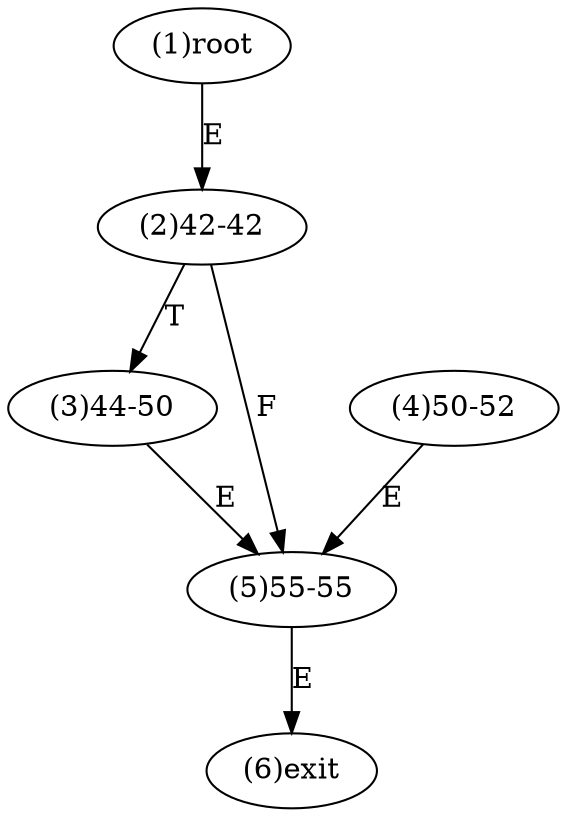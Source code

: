 digraph "" { 
1[ label="(1)root"];
2[ label="(2)42-42"];
3[ label="(3)44-50"];
4[ label="(4)50-52"];
5[ label="(5)55-55"];
6[ label="(6)exit"];
1->2[ label="E"];
2->5[ label="F"];
2->3[ label="T"];
3->5[ label="E"];
4->5[ label="E"];
5->6[ label="E"];
}